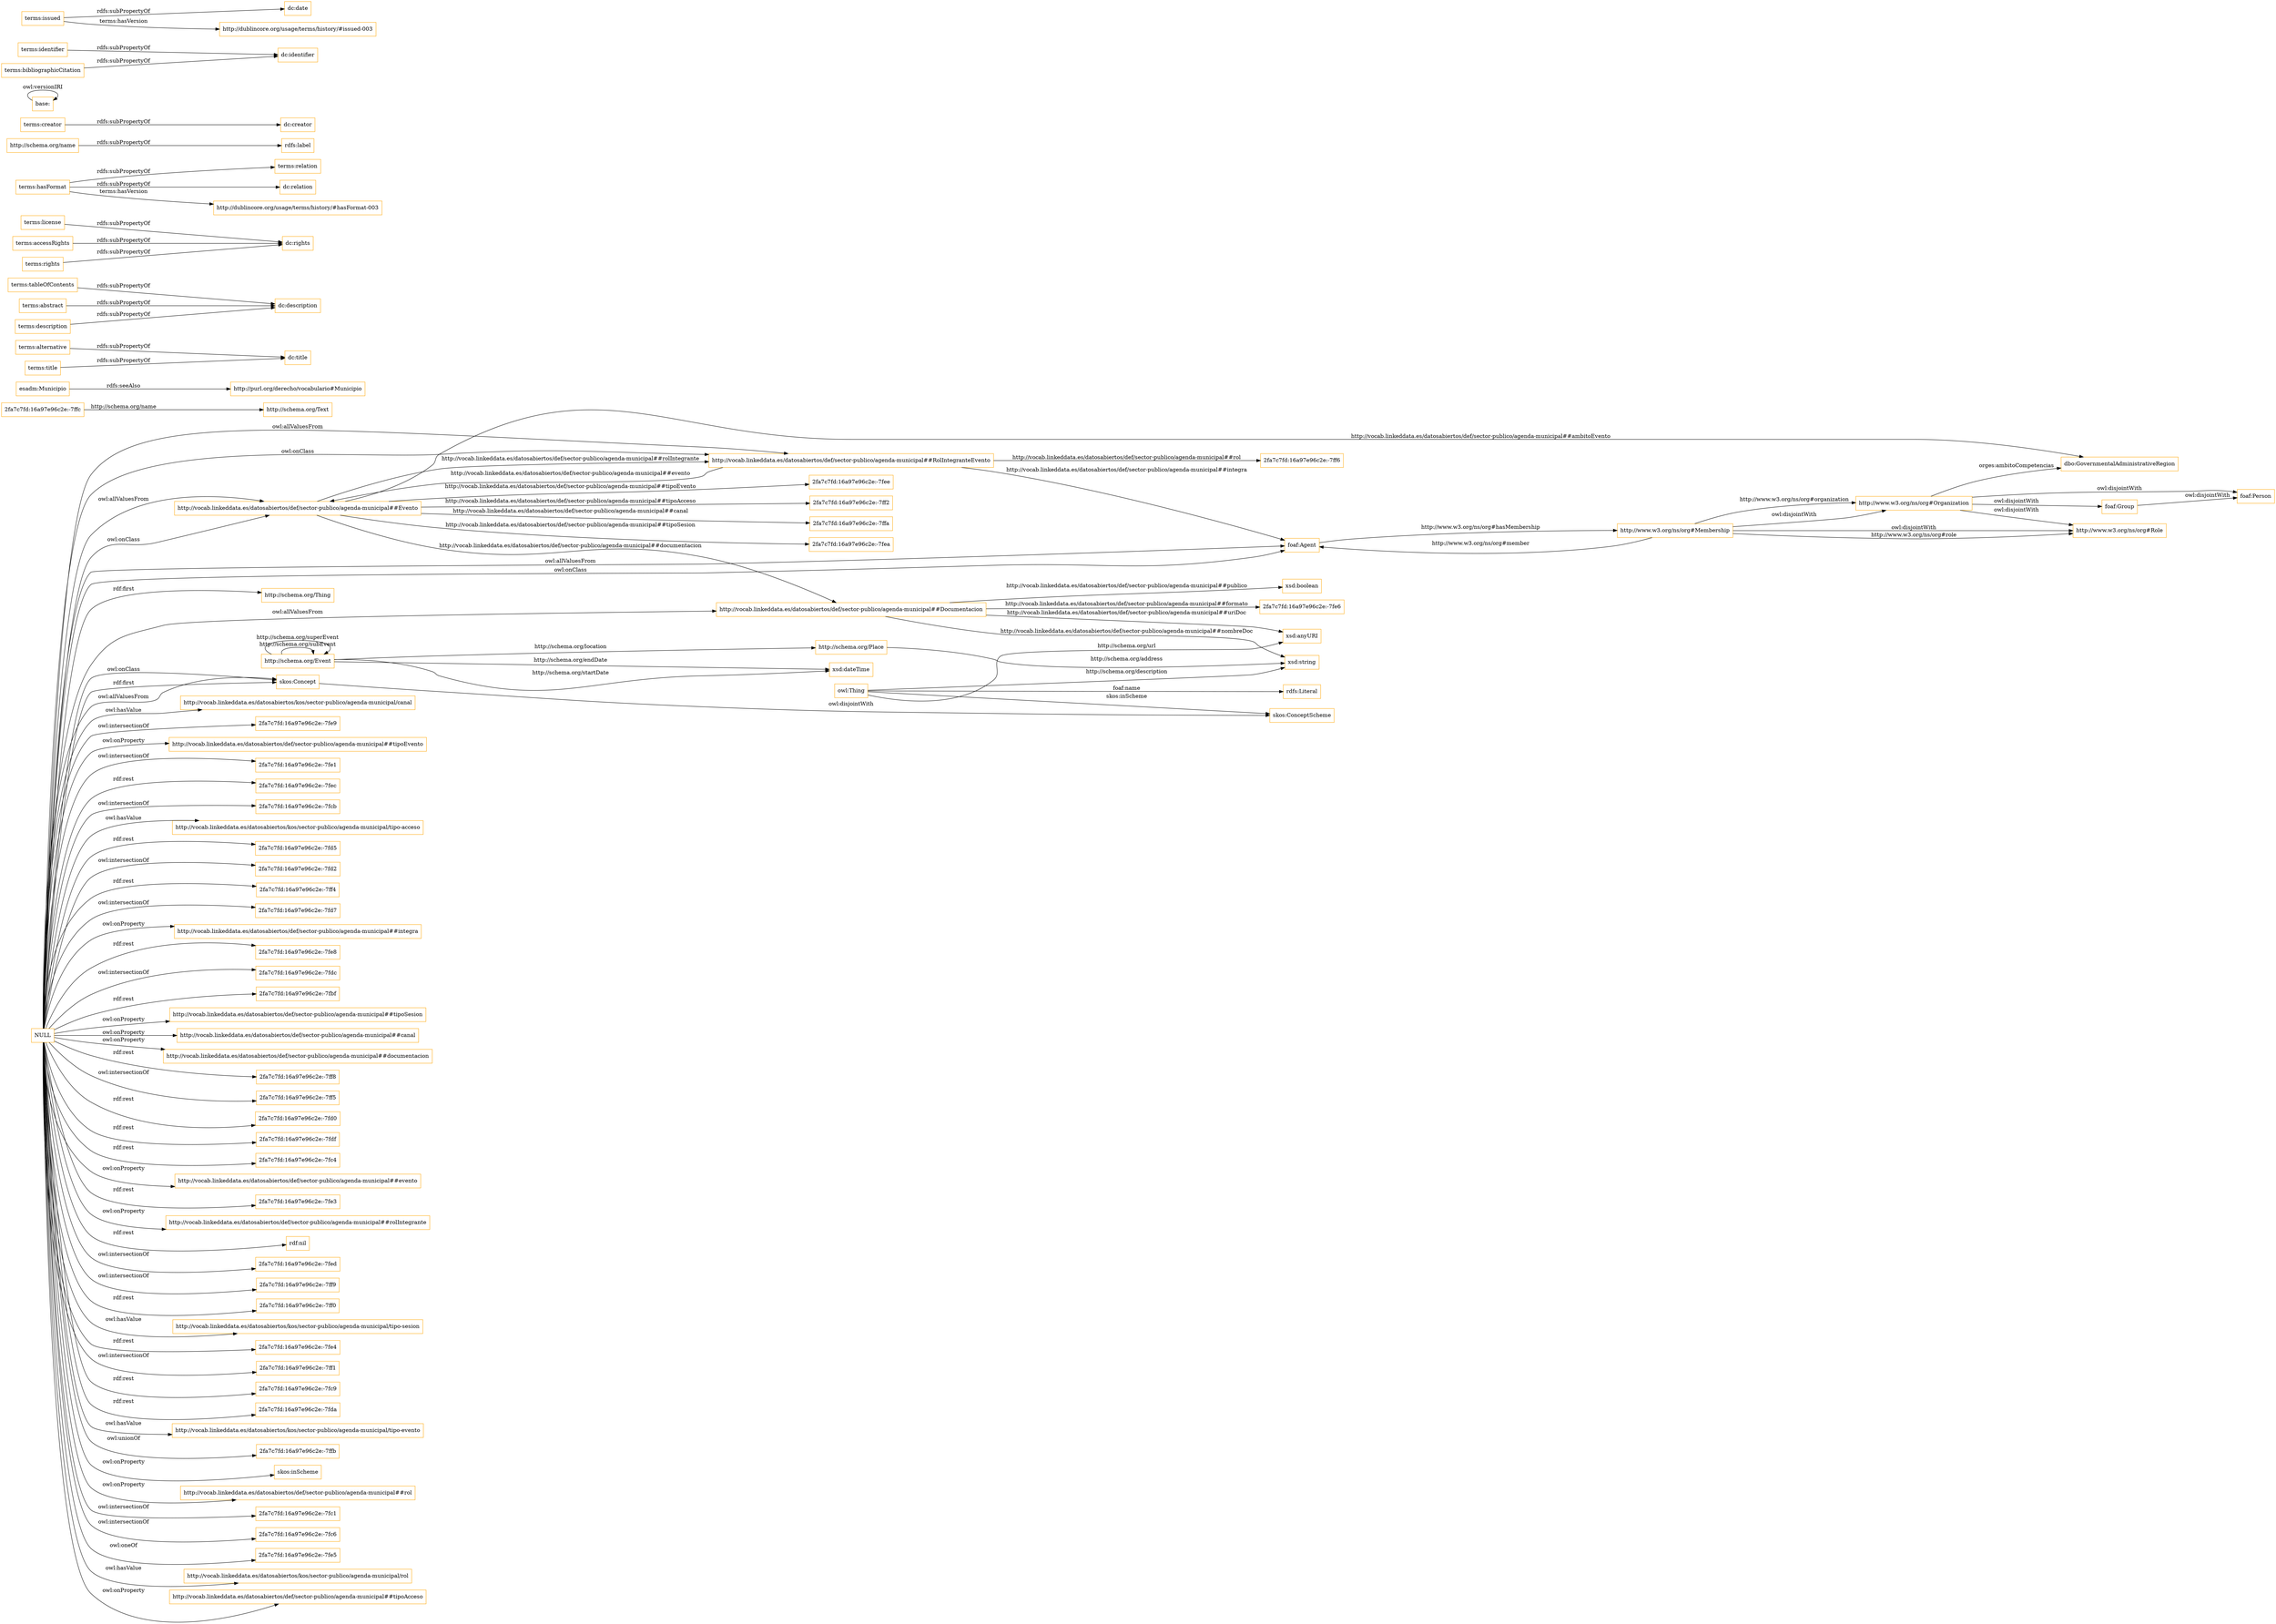 digraph ar2dtool_diagram { 
rankdir=LR;
size="1501"
node [shape = rectangle, color="orange"]; "http://vocab.linkeddata.es/datosabiertos/def/sector-publico/agenda-municipal##Evento" "2fa7c7fd:16a97e96c2e:-7ff6" "2fa7c7fd:16a97e96c2e:-7ffa" "dbo:GovernmentalAdministrativeRegion" "foaf:Agent" "2fa7c7fd:16a97e96c2e:-7fea" "2fa7c7fd:16a97e96c2e:-7fee" "2fa7c7fd:16a97e96c2e:-7ff2" "2fa7c7fd:16a97e96c2e:-7ffc" "http://vocab.linkeddata.es/datosabiertos/def/sector-publico/agenda-municipal##RolIntegranteEvento" "skos:ConceptScheme" "http://schema.org/Event" "foaf:Person" "http://schema.org/Thing" "http://vocab.linkeddata.es/datosabiertos/def/sector-publico/agenda-municipal##Documentacion" "foaf:Group" "skos:Concept" "esadm:Municipio" "http://www.w3.org/ns/org#Organization" "http://www.w3.org/ns/org#Role" "http://schema.org/Place" "http://www.w3.org/ns/org#Membership" "http://schema.org/Text" ; /*classes style*/
	"terms:alternative" -> "dc:title" [ label = "rdfs:subPropertyOf" ];
	"terms:tableOfContents" -> "dc:description" [ label = "rdfs:subPropertyOf" ];
	"terms:license" -> "dc:rights" [ label = "rdfs:subPropertyOf" ];
	"terms:hasFormat" -> "terms:relation" [ label = "rdfs:subPropertyOf" ];
	"terms:hasFormat" -> "dc:relation" [ label = "rdfs:subPropertyOf" ];
	"terms:hasFormat" -> "http://dublincore.org/usage/terms/history/#hasFormat-003" [ label = "terms:hasVersion" ];
	"http://schema.org/name" -> "rdfs:label" [ label = "rdfs:subPropertyOf" ];
	"terms:creator" -> "dc:creator" [ label = "rdfs:subPropertyOf" ];
	"terms:accessRights" -> "dc:rights" [ label = "rdfs:subPropertyOf" ];
	"terms:title" -> "dc:title" [ label = "rdfs:subPropertyOf" ];
	"terms:abstract" -> "dc:description" [ label = "rdfs:subPropertyOf" ];
	"skos:Concept" -> "skos:ConceptScheme" [ label = "owl:disjointWith" ];
	"esadm:Municipio" -> "http://purl.org/derecho/vocabulario#Municipio" [ label = "rdfs:seeAlso" ];
	"base:" -> "base:" [ label = "owl:versionIRI" ];
	"http://www.w3.org/ns/org#Membership" -> "http://www.w3.org/ns/org#Role" [ label = "owl:disjointWith" ];
	"http://www.w3.org/ns/org#Membership" -> "http://www.w3.org/ns/org#Organization" [ label = "owl:disjointWith" ];
	"http://www.w3.org/ns/org#Organization" -> "foaf:Person" [ label = "owl:disjointWith" ];
	"http://www.w3.org/ns/org#Organization" -> "http://www.w3.org/ns/org#Role" [ label = "owl:disjointWith" ];
	"http://www.w3.org/ns/org#Organization" -> "foaf:Group" [ label = "owl:disjointWith" ];
	"terms:identifier" -> "dc:identifier" [ label = "rdfs:subPropertyOf" ];
	"NULL" -> "http://vocab.linkeddata.es/datosabiertos/kos/sector-publico/agenda-municipal/canal" [ label = "owl:hasValue" ];
	"NULL" -> "2fa7c7fd:16a97e96c2e:-7fe9" [ label = "owl:intersectionOf" ];
	"NULL" -> "skos:Concept" [ label = "rdf:first" ];
	"NULL" -> "http://vocab.linkeddata.es/datosabiertos/def/sector-publico/agenda-municipal##tipoEvento" [ label = "owl:onProperty" ];
	"NULL" -> "2fa7c7fd:16a97e96c2e:-7fe1" [ label = "owl:intersectionOf" ];
	"NULL" -> "2fa7c7fd:16a97e96c2e:-7fec" [ label = "rdf:rest" ];
	"NULL" -> "foaf:Agent" [ label = "owl:allValuesFrom" ];
	"NULL" -> "2fa7c7fd:16a97e96c2e:-7fcb" [ label = "owl:intersectionOf" ];
	"NULL" -> "http://vocab.linkeddata.es/datosabiertos/kos/sector-publico/agenda-municipal/tipo-acceso" [ label = "owl:hasValue" ];
	"NULL" -> "2fa7c7fd:16a97e96c2e:-7fd5" [ label = "rdf:rest" ];
	"NULL" -> "2fa7c7fd:16a97e96c2e:-7fd2" [ label = "owl:intersectionOf" ];
	"NULL" -> "2fa7c7fd:16a97e96c2e:-7ff4" [ label = "rdf:rest" ];
	"NULL" -> "http://vocab.linkeddata.es/datosabiertos/def/sector-publico/agenda-municipal##Documentacion" [ label = "owl:allValuesFrom" ];
	"NULL" -> "2fa7c7fd:16a97e96c2e:-7fd7" [ label = "owl:intersectionOf" ];
	"NULL" -> "http://vocab.linkeddata.es/datosabiertos/def/sector-publico/agenda-municipal##Evento" [ label = "owl:allValuesFrom" ];
	"NULL" -> "http://vocab.linkeddata.es/datosabiertos/def/sector-publico/agenda-municipal##integra" [ label = "owl:onProperty" ];
	"NULL" -> "2fa7c7fd:16a97e96c2e:-7fe8" [ label = "rdf:rest" ];
	"NULL" -> "2fa7c7fd:16a97e96c2e:-7fdc" [ label = "owl:intersectionOf" ];
	"NULL" -> "2fa7c7fd:16a97e96c2e:-7fbf" [ label = "rdf:rest" ];
	"NULL" -> "http://vocab.linkeddata.es/datosabiertos/def/sector-publico/agenda-municipal##tipoSesion" [ label = "owl:onProperty" ];
	"NULL" -> "foaf:Agent" [ label = "owl:onClass" ];
	"NULL" -> "http://vocab.linkeddata.es/datosabiertos/def/sector-publico/agenda-municipal##canal" [ label = "owl:onProperty" ];
	"NULL" -> "http://vocab.linkeddata.es/datosabiertos/def/sector-publico/agenda-municipal##documentacion" [ label = "owl:onProperty" ];
	"NULL" -> "2fa7c7fd:16a97e96c2e:-7ff8" [ label = "rdf:rest" ];
	"NULL" -> "http://vocab.linkeddata.es/datosabiertos/def/sector-publico/agenda-municipal##Evento" [ label = "owl:onClass" ];
	"NULL" -> "2fa7c7fd:16a97e96c2e:-7ff5" [ label = "owl:intersectionOf" ];
	"NULL" -> "2fa7c7fd:16a97e96c2e:-7fd0" [ label = "rdf:rest" ];
	"NULL" -> "skos:Concept" [ label = "owl:allValuesFrom" ];
	"NULL" -> "2fa7c7fd:16a97e96c2e:-7fdf" [ label = "rdf:rest" ];
	"NULL" -> "2fa7c7fd:16a97e96c2e:-7fc4" [ label = "rdf:rest" ];
	"NULL" -> "http://vocab.linkeddata.es/datosabiertos/def/sector-publico/agenda-municipal##evento" [ label = "owl:onProperty" ];
	"NULL" -> "2fa7c7fd:16a97e96c2e:-7fe3" [ label = "rdf:rest" ];
	"NULL" -> "http://vocab.linkeddata.es/datosabiertos/def/sector-publico/agenda-municipal##rolIntegrante" [ label = "owl:onProperty" ];
	"NULL" -> "rdf:nil" [ label = "rdf:rest" ];
	"NULL" -> "http://vocab.linkeddata.es/datosabiertos/def/sector-publico/agenda-municipal##RolIntegranteEvento" [ label = "owl:onClass" ];
	"NULL" -> "2fa7c7fd:16a97e96c2e:-7fed" [ label = "owl:intersectionOf" ];
	"NULL" -> "2fa7c7fd:16a97e96c2e:-7ff9" [ label = "owl:intersectionOf" ];
	"NULL" -> "2fa7c7fd:16a97e96c2e:-7ff0" [ label = "rdf:rest" ];
	"NULL" -> "http://vocab.linkeddata.es/datosabiertos/kos/sector-publico/agenda-municipal/tipo-sesion" [ label = "owl:hasValue" ];
	"NULL" -> "2fa7c7fd:16a97e96c2e:-7fe4" [ label = "rdf:rest" ];
	"NULL" -> "2fa7c7fd:16a97e96c2e:-7ff1" [ label = "owl:intersectionOf" ];
	"NULL" -> "2fa7c7fd:16a97e96c2e:-7fc9" [ label = "rdf:rest" ];
	"NULL" -> "2fa7c7fd:16a97e96c2e:-7fda" [ label = "rdf:rest" ];
	"NULL" -> "http://schema.org/Thing" [ label = "rdf:first" ];
	"NULL" -> "http://vocab.linkeddata.es/datosabiertos/kos/sector-publico/agenda-municipal/tipo-evento" [ label = "owl:hasValue" ];
	"NULL" -> "2fa7c7fd:16a97e96c2e:-7ffb" [ label = "owl:unionOf" ];
	"NULL" -> "skos:Concept" [ label = "owl:onClass" ];
	"NULL" -> "http://vocab.linkeddata.es/datosabiertos/def/sector-publico/agenda-municipal##RolIntegranteEvento" [ label = "owl:allValuesFrom" ];
	"NULL" -> "skos:inScheme" [ label = "owl:onProperty" ];
	"NULL" -> "http://vocab.linkeddata.es/datosabiertos/def/sector-publico/agenda-municipal##rol" [ label = "owl:onProperty" ];
	"NULL" -> "2fa7c7fd:16a97e96c2e:-7fc1" [ label = "owl:intersectionOf" ];
	"NULL" -> "2fa7c7fd:16a97e96c2e:-7fc6" [ label = "owl:intersectionOf" ];
	"NULL" -> "2fa7c7fd:16a97e96c2e:-7fe5" [ label = "owl:oneOf" ];
	"NULL" -> "http://vocab.linkeddata.es/datosabiertos/kos/sector-publico/agenda-municipal/rol" [ label = "owl:hasValue" ];
	"NULL" -> "http://vocab.linkeddata.es/datosabiertos/def/sector-publico/agenda-municipal##tipoAcceso" [ label = "owl:onProperty" ];
	"terms:rights" -> "dc:rights" [ label = "rdfs:subPropertyOf" ];
	"terms:issued" -> "dc:date" [ label = "rdfs:subPropertyOf" ];
	"terms:issued" -> "http://dublincore.org/usage/terms/history/#issued-003" [ label = "terms:hasVersion" ];
	"terms:bibliographicCitation" -> "dc:identifier" [ label = "rdfs:subPropertyOf" ];
	"terms:description" -> "dc:description" [ label = "rdfs:subPropertyOf" ];
	"foaf:Group" -> "foaf:Person" [ label = "owl:disjointWith" ];
	"http://schema.org/Event" -> "xsd:dateTime" [ label = "http://schema.org/startDate" ];
	"http://vocab.linkeddata.es/datosabiertos/def/sector-publico/agenda-municipal##Evento" -> "2fa7c7fd:16a97e96c2e:-7fee" [ label = "http://vocab.linkeddata.es/datosabiertos/def/sector-publico/agenda-municipal##tipoEvento" ];
	"owl:Thing" -> "rdfs:Literal" [ label = "foaf:name" ];
	"http://vocab.linkeddata.es/datosabiertos/def/sector-publico/agenda-municipal##Documentacion" -> "2fa7c7fd:16a97e96c2e:-7fe6" [ label = "http://vocab.linkeddata.es/datosabiertos/def/sector-publico/agenda-municipal##formato" ];
	"http://vocab.linkeddata.es/datosabiertos/def/sector-publico/agenda-municipal##Evento" -> "2fa7c7fd:16a97e96c2e:-7fea" [ label = "http://vocab.linkeddata.es/datosabiertos/def/sector-publico/agenda-municipal##tipoSesion" ];
	"owl:Thing" -> "xsd:anyURI" [ label = "http://schema.org/url" ];
	"owl:Thing" -> "skos:ConceptScheme" [ label = "skos:inScheme" ];
	"2fa7c7fd:16a97e96c2e:-7ffc" -> "http://schema.org/Text" [ label = "http://schema.org/name" ];
	"http://schema.org/Place" -> "xsd:string" [ label = "http://schema.org/address" ];
	"http://vocab.linkeddata.es/datosabiertos/def/sector-publico/agenda-municipal##Documentacion" -> "xsd:boolean" [ label = "http://vocab.linkeddata.es/datosabiertos/def/sector-publico/agenda-municipal##publico" ];
	"foaf:Agent" -> "http://www.w3.org/ns/org#Membership" [ label = "http://www.w3.org/ns/org#hasMembership" ];
	"http://www.w3.org/ns/org#Membership" -> "http://www.w3.org/ns/org#Organization" [ label = "http://www.w3.org/ns/org#organization" ];
	"http://vocab.linkeddata.es/datosabiertos/def/sector-publico/agenda-municipal##Documentacion" -> "xsd:anyURI" [ label = "http://vocab.linkeddata.es/datosabiertos/def/sector-publico/agenda-municipal##uriDoc" ];
	"http://schema.org/Event" -> "http://schema.org/Place" [ label = "http://schema.org/location" ];
	"http://www.w3.org/ns/org#Membership" -> "http://www.w3.org/ns/org#Role" [ label = "http://www.w3.org/ns/org#role" ];
	"http://vocab.linkeddata.es/datosabiertos/def/sector-publico/agenda-municipal##Evento" -> "dbo:GovernmentalAdministrativeRegion" [ label = "http://vocab.linkeddata.es/datosabiertos/def/sector-publico/agenda-municipal##ambitoEvento" ];
	"http://schema.org/Event" -> "xsd:dateTime" [ label = "http://schema.org/endDate" ];
	"http://schema.org/Event" -> "http://schema.org/Event" [ label = "http://schema.org/subEvent" ];
	"http://vocab.linkeddata.es/datosabiertos/def/sector-publico/agenda-municipal##RolIntegranteEvento" -> "foaf:Agent" [ label = "http://vocab.linkeddata.es/datosabiertos/def/sector-publico/agenda-municipal##integra" ];
	"http://vocab.linkeddata.es/datosabiertos/def/sector-publico/agenda-municipal##Evento" -> "2fa7c7fd:16a97e96c2e:-7ff2" [ label = "http://vocab.linkeddata.es/datosabiertos/def/sector-publico/agenda-municipal##tipoAcceso" ];
	"http://vocab.linkeddata.es/datosabiertos/def/sector-publico/agenda-municipal##Evento" -> "2fa7c7fd:16a97e96c2e:-7ffa" [ label = "http://vocab.linkeddata.es/datosabiertos/def/sector-publico/agenda-municipal##canal" ];
	"http://vocab.linkeddata.es/datosabiertos/def/sector-publico/agenda-municipal##Documentacion" -> "xsd:string" [ label = "http://vocab.linkeddata.es/datosabiertos/def/sector-publico/agenda-municipal##nombreDoc" ];
	"http://www.w3.org/ns/org#Membership" -> "foaf:Agent" [ label = "http://www.w3.org/ns/org#member" ];
	"http://vocab.linkeddata.es/datosabiertos/def/sector-publico/agenda-municipal##Evento" -> "http://vocab.linkeddata.es/datosabiertos/def/sector-publico/agenda-municipal##RolIntegranteEvento" [ label = "http://vocab.linkeddata.es/datosabiertos/def/sector-publico/agenda-municipal##rolIntegrante" ];
	"http://vocab.linkeddata.es/datosabiertos/def/sector-publico/agenda-municipal##RolIntegranteEvento" -> "2fa7c7fd:16a97e96c2e:-7ff6" [ label = "http://vocab.linkeddata.es/datosabiertos/def/sector-publico/agenda-municipal##rol" ];
	"http://www.w3.org/ns/org#Organization" -> "dbo:GovernmentalAdministrativeRegion" [ label = "orges:ambitoCompetencias" ];
	"owl:Thing" -> "xsd:string" [ label = "http://schema.org/description" ];
	"http://vocab.linkeddata.es/datosabiertos/def/sector-publico/agenda-municipal##RolIntegranteEvento" -> "http://vocab.linkeddata.es/datosabiertos/def/sector-publico/agenda-municipal##Evento" [ label = "http://vocab.linkeddata.es/datosabiertos/def/sector-publico/agenda-municipal##evento" ];
	"http://vocab.linkeddata.es/datosabiertos/def/sector-publico/agenda-municipal##Evento" -> "http://vocab.linkeddata.es/datosabiertos/def/sector-publico/agenda-municipal##Documentacion" [ label = "http://vocab.linkeddata.es/datosabiertos/def/sector-publico/agenda-municipal##documentacion" ];
	"http://schema.org/Event" -> "http://schema.org/Event" [ label = "http://schema.org/superEvent" ];

}
